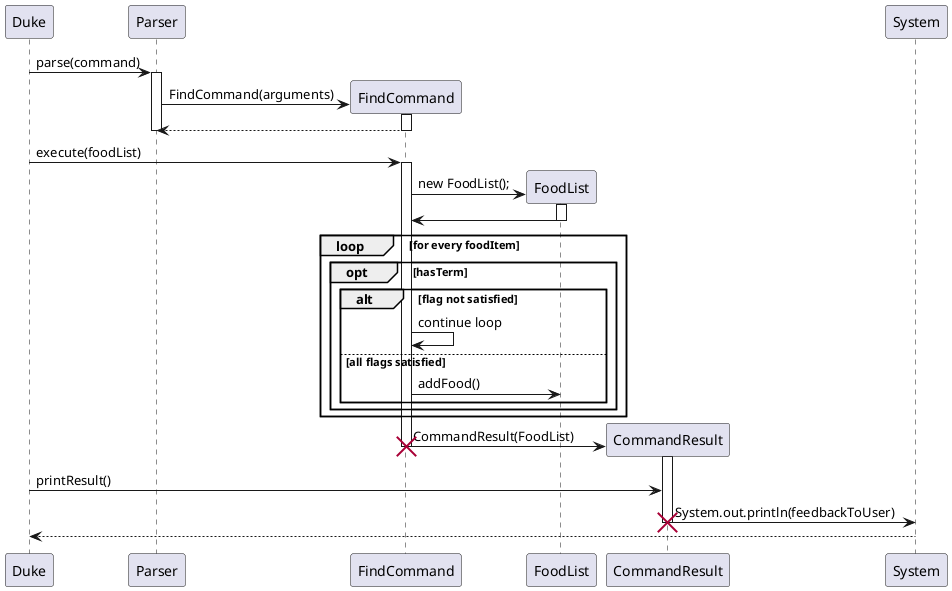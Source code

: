 @startuml

Duke -> Parser: parse(command)
activate Parser

create FindCommand
FindCommand <- Parser : FindCommand(arguments)
activate FindCommand
FindCommand --> Parser
deactivate FindCommand
deactivate Parser

Duke -> FindCommand : execute(foodList)
activate FindCommand

create FoodList as Result
FindCommand -> Result: new FoodList();
activate Result
Result -> FindCommand
deactivate Result

loop for every foodItem
    opt hasTerm
        alt flag not satisfied
             FindCommand -> FindCommand: continue loop
        else all flags satisfied
            FindCommand -> Result: addFood()
        end
    end
end


create CommandResult
FindCommand -> CommandResult : CommandResult(FoodList)
activate CommandResult
deactivate FindCommand
destroy FindCommand

Duke -> CommandResult: printResult()
CommandResult->System: System.out.println(feedbackToUser)
deactivate CommandResult
destroy CommandResult

System --> Duke
@enduml